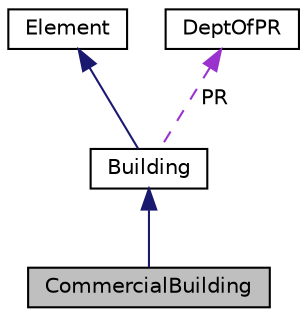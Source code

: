 digraph "CommercialBuilding"
{
 // LATEX_PDF_SIZE
  edge [fontname="Helvetica",fontsize="10",labelfontname="Helvetica",labelfontsize="10"];
  node [fontname="Helvetica",fontsize="10",shape=record];
  Node1 [label="CommercialBuilding",height=0.2,width=0.4,color="black", fillcolor="grey75", style="filled", fontcolor="black",tooltip="Abstract class representing commercial buildings."];
  Node2 -> Node1 [dir="back",color="midnightblue",fontsize="10",style="solid",fontname="Helvetica"];
  Node2 [label="Building",height=0.2,width=0.4,color="black", fillcolor="white", style="filled",URL="$classBuilding.html",tooltip="Base class for all types of buildings."];
  Node3 -> Node2 [dir="back",color="midnightblue",fontsize="10",style="solid",fontname="Helvetica"];
  Node3 [label="Element",height=0.2,width=0.4,color="black", fillcolor="white", style="filled",URL="$classElement.html",tooltip="Base class for elements that accept a visitor."];
  Node4 -> Node2 [dir="back",color="darkorchid3",fontsize="10",style="dashed",label=" PR" ,fontname="Helvetica"];
  Node4 [label="DeptOfPR",height=0.2,width=0.4,color="black", fillcolor="white", style="filled",URL="$classDeptOfPR.html",tooltip="Manages the public relations aspect of the city system, observing buildings and citizens,..."];
}

